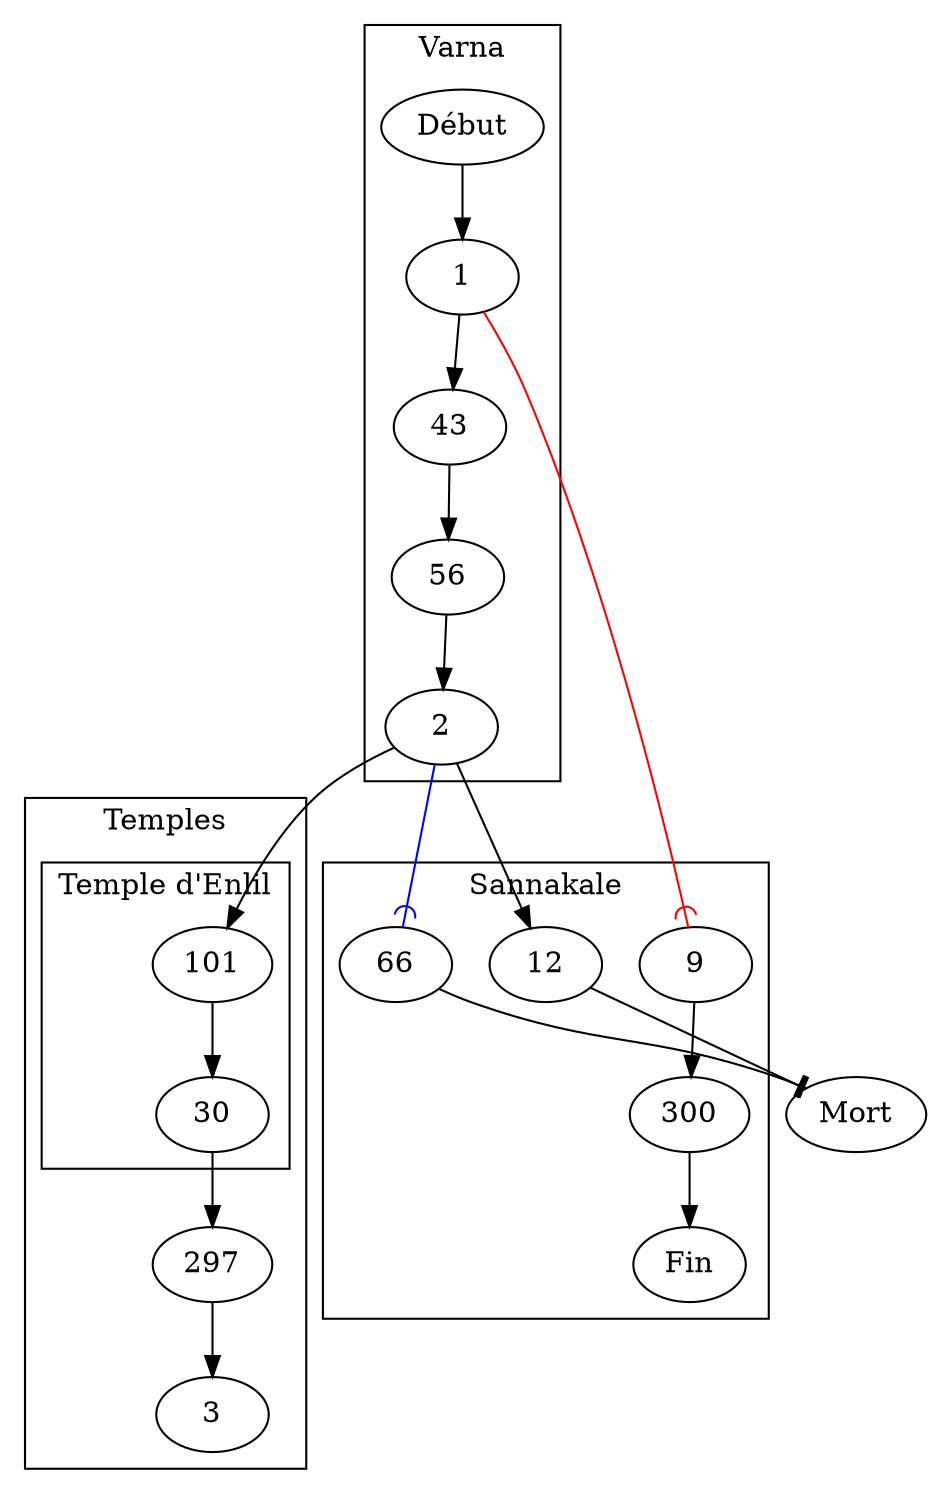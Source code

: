 digraph {
  # Zones

  subgraph cluster_varna {
    label = "Varna"

    # Pages
    Début 1 43 56

    # Parcours
    Début -> 1
    1 -> 43
    43 -> 56
    56 -> 2
  }

  subgraph cluster_foret {
    label = "Forêt de ..."
  }

  subgraph cluster_temples {
    label = "Temples"

    # Pages
    2 30 297

    # Parcours
    2 -> 101
    30 -> 297
    297 -> 3

    subgraph cluster_temples_enlil {
      label = "Temple d'Enlil"

      # Pages
      101

      # Parcours
      101 -> 30
    }
  }

  subgraph cluster_sannakale {
    label = "Sannakale"

    # Pages
    3 9 12 66 300

    # Parcours
    2 -> 12 # Mort
    9 -> 300 # Victoire
    300 -> Fin
  }

  # Actions

  subgraph magie {
    edge [ arrowhead = icurve ]
    
    subgraph etincelle { # 8
      edge [ color = red ]
      1 -> 9
    }

    subgraph parapluie { # 64
      edge [ color = blue ]
      2 -> 66
    }

    subgraph ouverture { # 13
      edge [ color = green ]
    }

    subgraph dissolution_de_la_glaise { # 88
      edge [ color = brown ]
    }
  }

  subgraph morts {
    edge [ arrowhead = tee, color = black ]
    12 -> Mort
    66 -> Mort
  }
}
